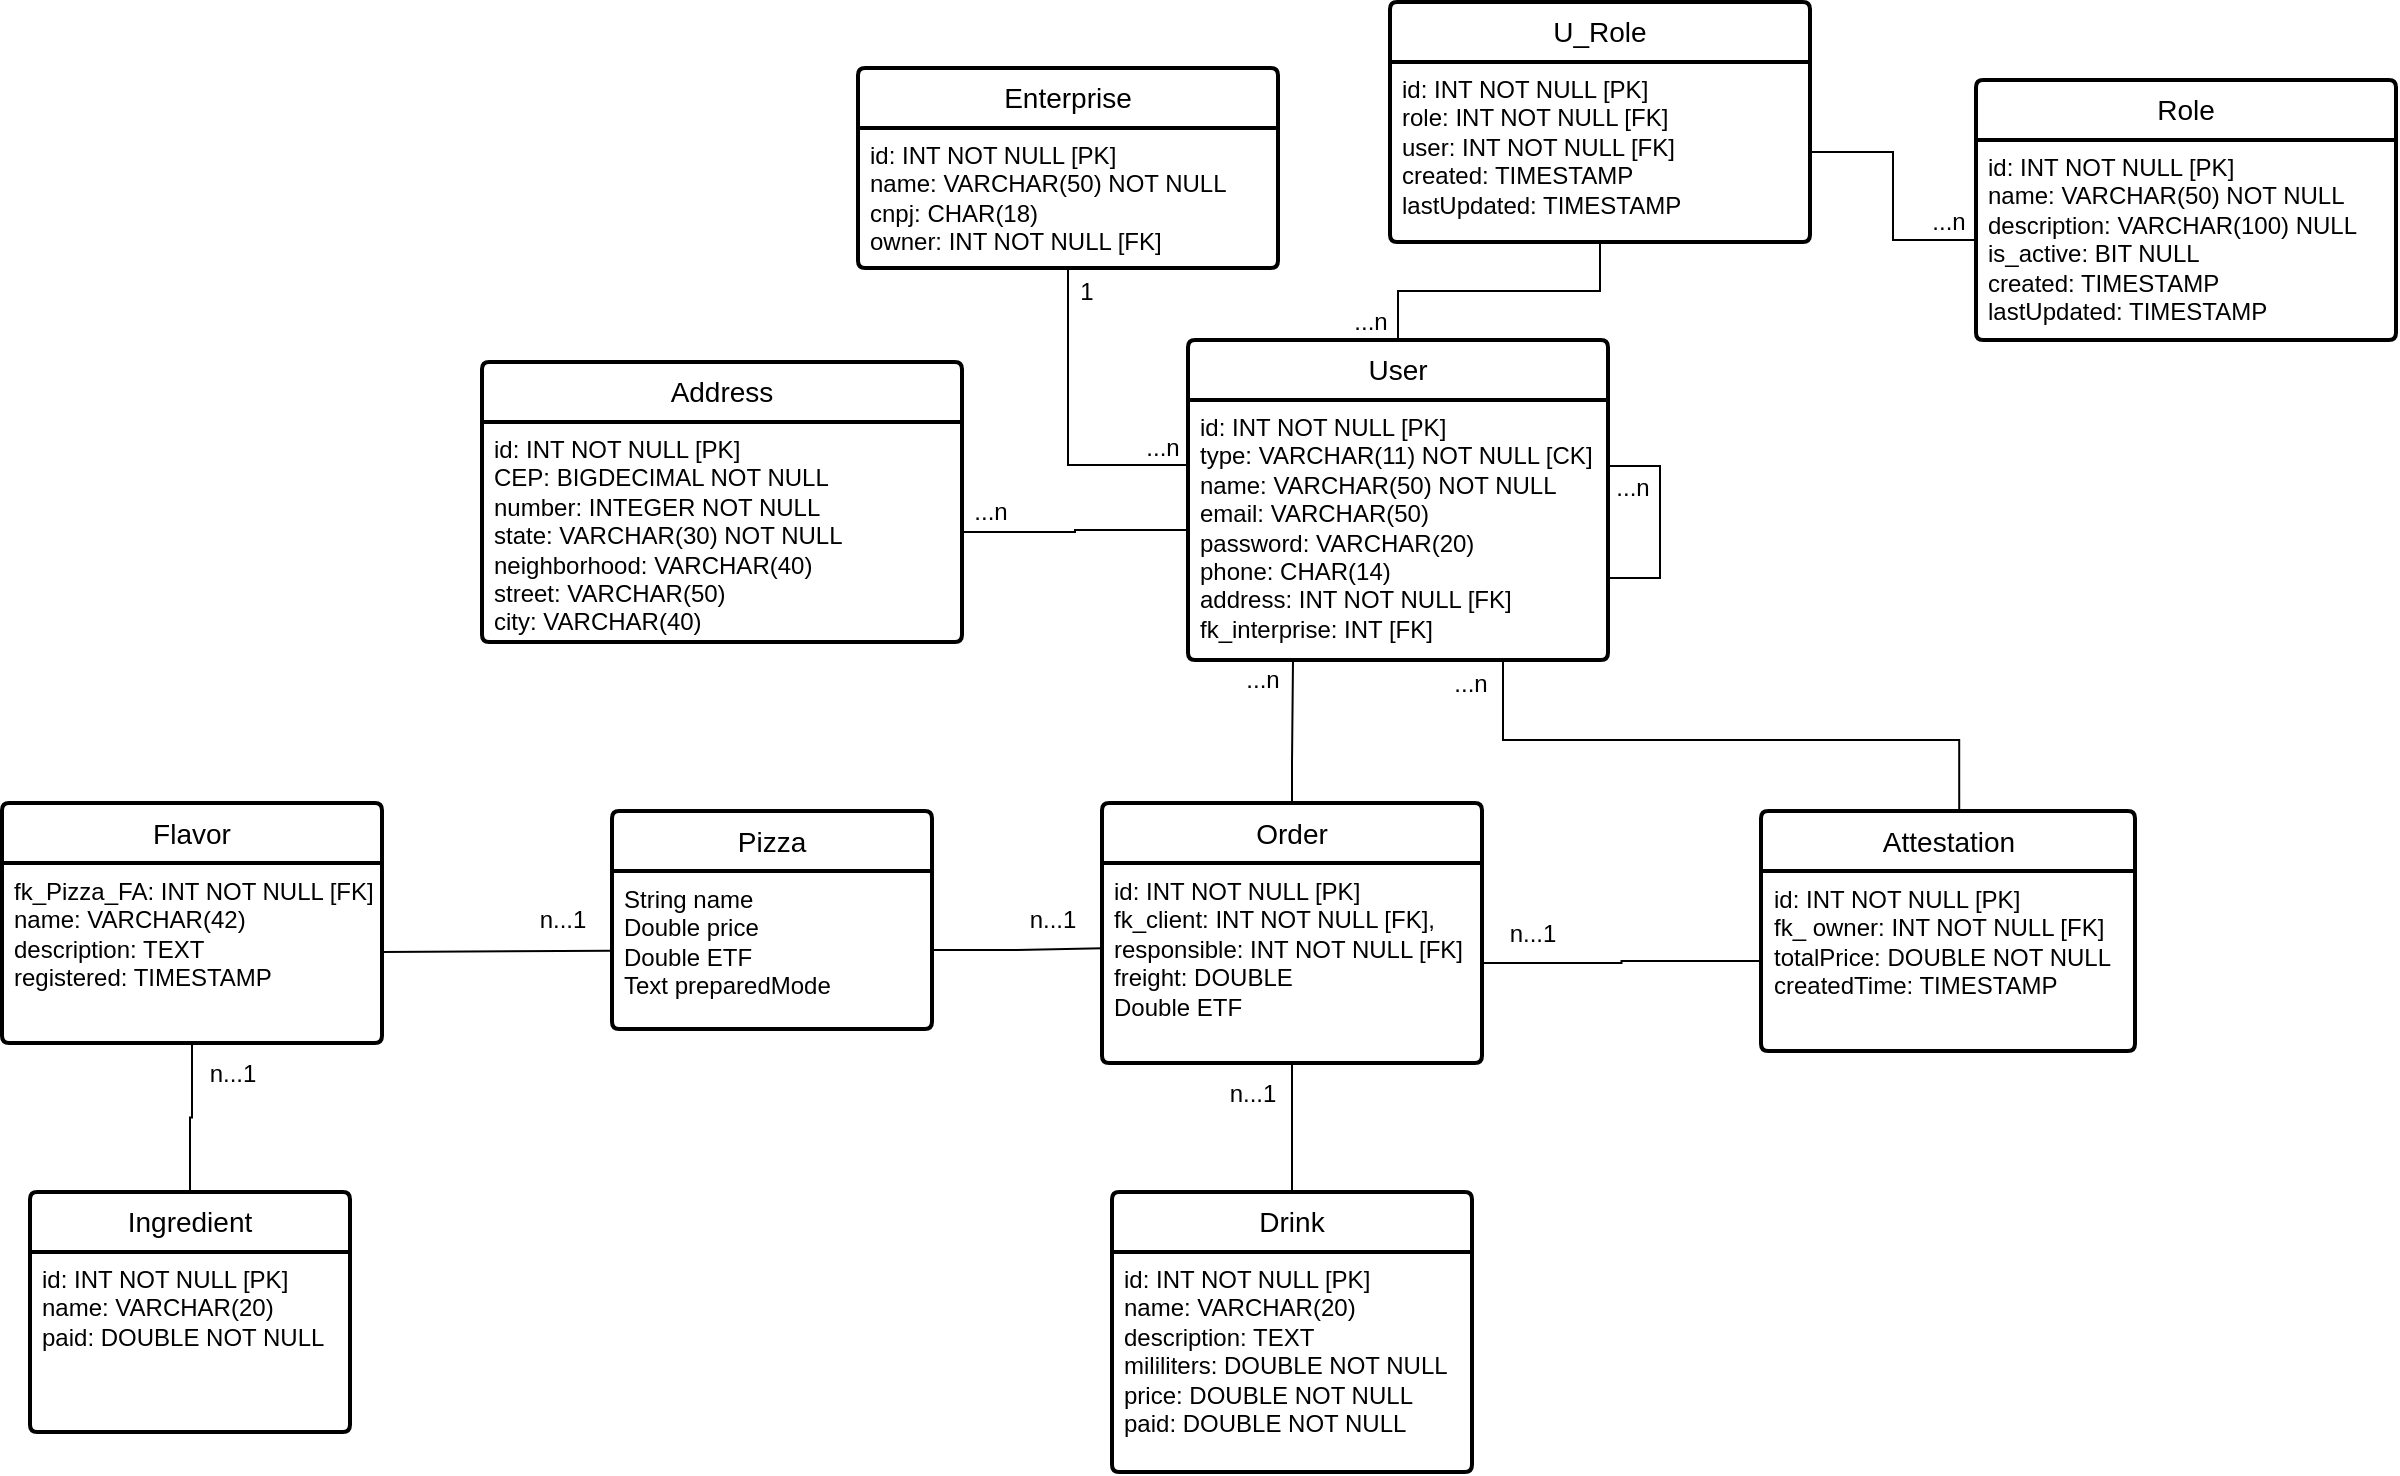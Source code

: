 <mxfile version="24.7.17">
  <diagram name="Sketch_2-DER" id="aQoRqaZT2SheD9bb61_-">
    <mxGraphModel dx="1687" dy="949" grid="1" gridSize="10" guides="1" tooltips="1" connect="1" arrows="1" fold="1" page="1" pageScale="1" pageWidth="1300" pageHeight="800" math="0" shadow="0">
      <root>
        <mxCell id="IYhFPf9mrqB7L1QwRumR-0" />
        <mxCell id="IYhFPf9mrqB7L1QwRumR-1" parent="IYhFPf9mrqB7L1QwRumR-0" />
        <mxCell id="IYhFPf9mrqB7L1QwRumR-2" value="n...1" style="text;html=1;align=center;verticalAlign=middle;resizable=0;points=[];autosize=1;strokeColor=none;fillColor=none;" parent="IYhFPf9mrqB7L1QwRumR-1" vertex="1">
          <mxGeometry x="543" y="455" width="50" height="30" as="geometry" />
        </mxCell>
        <mxCell id="IYhFPf9mrqB7L1QwRumR-5" style="edgeStyle=orthogonalEdgeStyle;rounded=0;orthogonalLoop=1;jettySize=auto;html=1;entryX=0.5;entryY=1;entryDx=0;entryDy=0;endArrow=none;endFill=0;" parent="IYhFPf9mrqB7L1QwRumR-1" source="IYhFPf9mrqB7L1QwRumR-6" target="IYhFPf9mrqB7L1QwRumR-79" edge="1">
          <mxGeometry relative="1" as="geometry" />
        </mxCell>
        <mxCell id="IYhFPf9mrqB7L1QwRumR-6" value="User" style="swimlane;childLayout=stackLayout;horizontal=1;startSize=30;horizontalStack=0;rounded=1;fontSize=14;fontStyle=0;strokeWidth=2;resizeParent=0;resizeLast=1;shadow=0;dashed=0;align=center;arcSize=4;whiteSpace=wrap;html=1;" parent="IYhFPf9mrqB7L1QwRumR-1" vertex="1">
          <mxGeometry x="636" y="180" width="210" height="160" as="geometry" />
        </mxCell>
        <mxCell id="IYhFPf9mrqB7L1QwRumR-7" value="&lt;div&gt;id: INT NOT NULL [PK]&lt;/div&gt;&lt;div&gt;&lt;span style=&quot;background-color: initial;&quot;&gt;type: VARCHAR(11) NOT NULL [CK]&lt;/span&gt;&lt;/div&gt;&lt;div&gt;&lt;span style=&quot;background-color: initial;&quot;&gt;name:&amp;nbsp;&lt;/span&gt;VARCHAR(50) NOT NULL&amp;nbsp;&lt;/div&gt;&lt;div&gt;email:&amp;nbsp;&lt;span style=&quot;background-color: initial;&quot;&gt;VARCHAR(50)&lt;/span&gt;&lt;/div&gt;&lt;div&gt;password:&amp;nbsp;&lt;span style=&quot;background-color: initial;&quot;&gt;VARCHAR(20)&lt;/span&gt;&lt;/div&gt;&lt;div&gt;phone: CHAR(14)&lt;/div&gt;&lt;div&gt;&lt;span style=&quot;background-color: initial;&quot;&gt;address: INT NOT NULL [FK]&lt;/span&gt;&lt;/div&gt;&lt;div&gt;fk_interprise: INT [FK]&amp;nbsp; &lt;br&gt;&lt;/div&gt;&lt;div&gt;&lt;br&gt;&lt;/div&gt;&lt;div&gt;&lt;span style=&quot;background-color: initial;&quot;&gt;&lt;br&gt;&lt;/span&gt;&lt;/div&gt;&lt;div&gt;&lt;br&gt;&lt;/div&gt;&lt;div&gt;&lt;br&gt;&lt;/div&gt;" style="align=left;strokeColor=none;fillColor=none;spacingLeft=4;fontSize=12;verticalAlign=top;resizable=0;rotatable=0;part=1;html=1;" parent="IYhFPf9mrqB7L1QwRumR-6" vertex="1">
          <mxGeometry y="30" width="210" height="130" as="geometry" />
        </mxCell>
        <mxCell id="IYhFPf9mrqB7L1QwRumR-8" style="edgeStyle=orthogonalEdgeStyle;rounded=0;orthogonalLoop=1;jettySize=auto;html=1;entryX=1;entryY=0.25;entryDx=0;entryDy=0;endArrow=none;endFill=0;endSize=12;exitX=0.999;exitY=0.596;exitDx=0;exitDy=0;exitPerimeter=0;" parent="IYhFPf9mrqB7L1QwRumR-6" source="IYhFPf9mrqB7L1QwRumR-7" target="IYhFPf9mrqB7L1QwRumR-7" edge="1">
          <mxGeometry relative="1" as="geometry">
            <mxPoint x="221" y="120" as="sourcePoint" />
            <Array as="points">
              <mxPoint x="236" y="119" />
              <mxPoint x="236" y="63" />
              <mxPoint x="210" y="63" />
            </Array>
          </mxGeometry>
        </mxCell>
        <mxCell id="IYhFPf9mrqB7L1QwRumR-9" value="Flavor" style="swimlane;childLayout=stackLayout;horizontal=1;startSize=30;horizontalStack=0;rounded=1;fontSize=14;fontStyle=0;strokeWidth=2;resizeParent=0;resizeLast=1;shadow=0;dashed=0;align=center;arcSize=4;whiteSpace=wrap;html=1;" parent="IYhFPf9mrqB7L1QwRumR-1" vertex="1">
          <mxGeometry x="43" y="411.5" width="190" height="120" as="geometry" />
        </mxCell>
        <mxCell id="IYhFPf9mrqB7L1QwRumR-10" value="&lt;div&gt;fk_Pizza_FA: INT NOT NULL [FK]&lt;br&gt;&lt;/div&gt;&lt;div&gt;name: VARCHAR(42)&lt;/div&gt;&lt;div&gt;&lt;span style=&quot;background-color: initial;&quot;&gt;description: TEXT&lt;/span&gt;&amp;nbsp;&lt;/div&gt;&lt;div&gt;registered: TIMESTAMP&amp;nbsp;&lt;/div&gt;" style="align=left;strokeColor=none;fillColor=none;spacingLeft=4;fontSize=12;verticalAlign=top;resizable=0;rotatable=0;part=1;html=1;" parent="IYhFPf9mrqB7L1QwRumR-9" vertex="1">
          <mxGeometry y="30" width="190" height="90" as="geometry" />
        </mxCell>
        <mxCell id="IYhFPf9mrqB7L1QwRumR-11" value="Pizza" style="swimlane;childLayout=stackLayout;horizontal=1;startSize=30;horizontalStack=0;rounded=1;fontSize=14;fontStyle=0;strokeWidth=2;resizeParent=0;resizeLast=1;shadow=0;dashed=0;align=center;arcSize=4;whiteSpace=wrap;html=1;" parent="IYhFPf9mrqB7L1QwRumR-1" vertex="1">
          <mxGeometry x="348" y="415.5" width="160" height="109" as="geometry" />
        </mxCell>
        <mxCell id="IYhFPf9mrqB7L1QwRumR-12" value="&lt;div&gt;String name&lt;/div&gt;&lt;div&gt;Double price&lt;span style=&quot;background-color: initial;&quot;&gt;&amp;nbsp;&lt;/span&gt;&lt;/div&gt;&lt;div&gt;Double&amp;nbsp;ETF&lt;/div&gt;&lt;div&gt;Text preparedMode&lt;/div&gt;" style="align=left;strokeColor=none;fillColor=none;spacingLeft=4;fontSize=12;verticalAlign=top;resizable=0;rotatable=0;part=1;html=1;" parent="IYhFPf9mrqB7L1QwRumR-11" vertex="1">
          <mxGeometry y="30" width="160" height="79" as="geometry" />
        </mxCell>
        <mxCell id="IYhFPf9mrqB7L1QwRumR-13" style="edgeStyle=orthogonalEdgeStyle;rounded=0;orthogonalLoop=1;jettySize=auto;html=1;endArrow=none;endFill=0;entryX=0.25;entryY=1;entryDx=0;entryDy=0;" parent="IYhFPf9mrqB7L1QwRumR-1" source="IYhFPf9mrqB7L1QwRumR-14" target="IYhFPf9mrqB7L1QwRumR-7" edge="1">
          <mxGeometry relative="1" as="geometry">
            <Array as="points">
              <mxPoint x="688" y="391" />
              <mxPoint x="689" y="391" />
            </Array>
            <mxPoint x="697" y="361" as="targetPoint" />
          </mxGeometry>
        </mxCell>
        <mxCell id="IYhFPf9mrqB7L1QwRumR-14" value="Ord&lt;span style=&quot;background-color: initial;&quot;&gt;er&lt;/span&gt;" style="swimlane;childLayout=stackLayout;horizontal=1;startSize=30;horizontalStack=0;rounded=1;fontSize=14;fontStyle=0;strokeWidth=2;resizeParent=0;resizeLast=1;shadow=0;dashed=0;align=center;arcSize=4;whiteSpace=wrap;html=1;" parent="IYhFPf9mrqB7L1QwRumR-1" vertex="1">
          <mxGeometry x="593" y="411.5" width="190" height="130" as="geometry" />
        </mxCell>
        <mxCell id="IYhFPf9mrqB7L1QwRumR-15" value="&lt;div&gt;id: INT NOT NULL [PK]&lt;/div&gt;fk_client: INT NOT NULL [FK],&lt;br&gt;&lt;div&gt;&lt;span style=&quot;background-color: initial;&quot;&gt;responsible:&amp;nbsp;&lt;/span&gt;INT NOT NULL [FK]&lt;/div&gt;&lt;div&gt;&lt;span style=&quot;background-color: initial;&quot;&gt;freight:&amp;nbsp;&lt;/span&gt;DOUBLE &lt;br&gt;&lt;/div&gt;&lt;div&gt;Double ETF&lt;br&gt;&lt;/div&gt;" style="align=left;strokeColor=none;fillColor=none;spacingLeft=4;fontSize=12;verticalAlign=top;resizable=0;rotatable=0;part=1;html=1;" parent="IYhFPf9mrqB7L1QwRumR-14" vertex="1">
          <mxGeometry y="30" width="190" height="100" as="geometry" />
        </mxCell>
        <mxCell id="IYhFPf9mrqB7L1QwRumR-16" value="Address" style="swimlane;childLayout=stackLayout;horizontal=1;startSize=30;horizontalStack=0;rounded=1;fontSize=14;fontStyle=0;strokeWidth=2;resizeParent=0;resizeLast=1;shadow=0;dashed=0;align=center;arcSize=4;whiteSpace=wrap;html=1;" parent="IYhFPf9mrqB7L1QwRumR-1" vertex="1">
          <mxGeometry x="283" y="191" width="240" height="140" as="geometry" />
        </mxCell>
        <mxCell id="IYhFPf9mrqB7L1QwRumR-17" value="&lt;div&gt;id: INT NOT NULL [PK]&lt;/div&gt;CEP: BIGDECIMAL NOT NULL&lt;div&gt;number: INTEGER NOT NULL&lt;/div&gt;&lt;div&gt;state: VARCHAR(30) NOT NULL&lt;br&gt;&lt;/div&gt;&lt;div&gt;neighborhood: VARCHAR(40)&lt;/div&gt;&lt;div&gt;street: VARCHAR(50)&lt;/div&gt;&lt;div&gt;&lt;span style=&quot;background-color: initial;&quot;&gt;city:&amp;nbsp;&lt;/span&gt;VARCHAR(40)&amp;nbsp;&lt;/div&gt;" style="align=left;strokeColor=none;fillColor=none;spacingLeft=4;fontSize=12;verticalAlign=top;resizable=0;rotatable=0;part=1;html=1;" parent="IYhFPf9mrqB7L1QwRumR-16" vertex="1">
          <mxGeometry y="30" width="240" height="110" as="geometry" />
        </mxCell>
        <mxCell id="IYhFPf9mrqB7L1QwRumR-18" style="edgeStyle=orthogonalEdgeStyle;rounded=0;orthogonalLoop=1;jettySize=auto;html=1;exitX=0.53;exitY=0.006;exitDx=0;exitDy=0;endArrow=none;endFill=0;endSize=12;entryX=0.75;entryY=1;entryDx=0;entryDy=0;exitPerimeter=0;" parent="IYhFPf9mrqB7L1QwRumR-1" source="IYhFPf9mrqB7L1QwRumR-19" target="IYhFPf9mrqB7L1QwRumR-7" edge="1">
          <mxGeometry relative="1" as="geometry">
            <Array as="points">
              <mxPoint x="1022" y="380" />
              <mxPoint x="793" y="380" />
            </Array>
          </mxGeometry>
        </mxCell>
        <mxCell id="IYhFPf9mrqB7L1QwRumR-19" value="Attestation" style="swimlane;childLayout=stackLayout;horizontal=1;startSize=30;horizontalStack=0;rounded=1;fontSize=14;fontStyle=0;strokeWidth=2;resizeParent=0;resizeLast=1;shadow=0;dashed=0;align=center;arcSize=4;whiteSpace=wrap;html=1;" parent="IYhFPf9mrqB7L1QwRumR-1" vertex="1">
          <mxGeometry x="922.5" y="415.5" width="187" height="120" as="geometry" />
        </mxCell>
        <mxCell id="IYhFPf9mrqB7L1QwRumR-20" value="&lt;div&gt;id: INT NOT NULL [PK]&lt;/div&gt;&lt;div&gt;&lt;div&gt;&lt;span style=&quot;background-color: initial;&quot;&gt;fk_ owner: INT NOT NULL [FK]&lt;/span&gt;&lt;/div&gt;&lt;/div&gt;&lt;div&gt;&lt;span style=&quot;background-color: initial;&quot;&gt;totalPrice:&amp;nbsp;&lt;/span&gt;DOUBLE NOT NULL&lt;br&gt;&lt;/div&gt;&lt;div&gt;createdTime: TIMESTAMP&lt;/div&gt;&lt;div&gt;&lt;br&gt;&lt;/div&gt;" style="align=left;strokeColor=none;fillColor=none;spacingLeft=4;fontSize=12;verticalAlign=top;resizable=0;rotatable=0;part=1;html=1;" parent="IYhFPf9mrqB7L1QwRumR-19" vertex="1">
          <mxGeometry y="30" width="187" height="90" as="geometry" />
        </mxCell>
        <mxCell id="IYhFPf9mrqB7L1QwRumR-21" style="edgeStyle=orthogonalEdgeStyle;rounded=0;orthogonalLoop=1;jettySize=auto;html=1;endArrow=none;endFill=0;endSize=12;" parent="IYhFPf9mrqB7L1QwRumR-1" source="IYhFPf9mrqB7L1QwRumR-7" target="IYhFPf9mrqB7L1QwRumR-17" edge="1">
          <mxGeometry relative="1" as="geometry" />
        </mxCell>
        <mxCell id="1SV123-VRJGzfU0vfcqb-8" style="edgeStyle=orthogonalEdgeStyle;rounded=0;orthogonalLoop=1;jettySize=auto;html=1;fontSize=12;startSize=8;endSize=8;endArrow=none;endFill=0;" edge="1" parent="IYhFPf9mrqB7L1QwRumR-1" source="IYhFPf9mrqB7L1QwRumR-23" target="IYhFPf9mrqB7L1QwRumR-15">
          <mxGeometry relative="1" as="geometry" />
        </mxCell>
        <mxCell id="IYhFPf9mrqB7L1QwRumR-23" value="Drink" style="swimlane;childLayout=stackLayout;horizontal=1;startSize=30;horizontalStack=0;rounded=1;fontSize=14;fontStyle=0;strokeWidth=2;resizeParent=0;resizeLast=1;shadow=0;dashed=0;align=center;arcSize=4;whiteSpace=wrap;html=1;" parent="IYhFPf9mrqB7L1QwRumR-1" vertex="1">
          <mxGeometry x="598" y="606" width="180" height="140" as="geometry" />
        </mxCell>
        <mxCell id="IYhFPf9mrqB7L1QwRumR-24" value="&lt;div&gt;id: INT NOT NULL [PK]&lt;/div&gt;name: VARCHAR(20)&amp;nbsp;&lt;div&gt;description: TEXT&lt;br&gt;&lt;div&gt;mililiters: DOUBLE NOT NULL&lt;br&gt;&lt;div&gt;price: DOUBLE NOT NULL&lt;br&gt;paid: DOUBLE NOT NULL&lt;/div&gt;&lt;/div&gt;&lt;/div&gt;" style="align=left;strokeColor=none;fillColor=none;spacingLeft=4;fontSize=12;verticalAlign=top;resizable=0;rotatable=0;part=1;html=1;" parent="IYhFPf9mrqB7L1QwRumR-23" vertex="1">
          <mxGeometry y="30" width="180" height="110" as="geometry" />
        </mxCell>
        <mxCell id="1SV123-VRJGzfU0vfcqb-6" style="edgeStyle=orthogonalEdgeStyle;rounded=0;orthogonalLoop=1;jettySize=auto;html=1;entryX=0.5;entryY=1;entryDx=0;entryDy=0;fontSize=12;startSize=8;endSize=8;endArrow=none;endFill=0;" edge="1" parent="IYhFPf9mrqB7L1QwRumR-1" source="IYhFPf9mrqB7L1QwRumR-27" target="IYhFPf9mrqB7L1QwRumR-10">
          <mxGeometry relative="1" as="geometry" />
        </mxCell>
        <mxCell id="IYhFPf9mrqB7L1QwRumR-27" value="Ingredient" style="swimlane;childLayout=stackLayout;horizontal=1;startSize=30;horizontalStack=0;rounded=1;fontSize=14;fontStyle=0;strokeWidth=2;resizeParent=0;resizeLast=1;shadow=0;dashed=0;align=center;arcSize=4;whiteSpace=wrap;html=1;" parent="IYhFPf9mrqB7L1QwRumR-1" vertex="1">
          <mxGeometry x="57" y="606" width="160" height="120" as="geometry" />
        </mxCell>
        <mxCell id="IYhFPf9mrqB7L1QwRumR-28" value="&lt;div&gt;id: INT NOT NULL [PK]&lt;/div&gt;&lt;div&gt;name: VARCHAR(20)&lt;/div&gt;&lt;div&gt;paid: DOUBLE NOT NULL&amp;nbsp;&lt;br&gt;&lt;/div&gt;" style="align=left;strokeColor=none;fillColor=none;spacingLeft=4;fontSize=12;verticalAlign=top;resizable=0;rotatable=0;part=1;html=1;" parent="IYhFPf9mrqB7L1QwRumR-27" vertex="1">
          <mxGeometry y="30" width="160" height="90" as="geometry" />
        </mxCell>
        <mxCell id="IYhFPf9mrqB7L1QwRumR-55" style="edgeStyle=orthogonalEdgeStyle;rounded=0;orthogonalLoop=1;jettySize=auto;html=1;endArrow=none;endFill=0;entryX=0.002;entryY=0.426;entryDx=0;entryDy=0;entryPerimeter=0;" parent="IYhFPf9mrqB7L1QwRumR-1" source="IYhFPf9mrqB7L1QwRumR-12" target="IYhFPf9mrqB7L1QwRumR-15" edge="1">
          <mxGeometry relative="1" as="geometry">
            <mxPoint x="313" y="491.471" as="targetPoint" />
          </mxGeometry>
        </mxCell>
        <mxCell id="IYhFPf9mrqB7L1QwRumR-61" value="...&lt;span style=&quot;background-color: initial;&quot;&gt;n&lt;/span&gt;" style="text;html=1;align=center;verticalAlign=middle;resizable=0;points=[];autosize=1;strokeColor=none;fillColor=none;" parent="IYhFPf9mrqB7L1QwRumR-1" vertex="1">
          <mxGeometry x="517" y="251" width="40" height="30" as="geometry" />
        </mxCell>
        <mxCell id="IYhFPf9mrqB7L1QwRumR-62" value="...&lt;span style=&quot;background-color: initial;&quot;&gt;n&lt;/span&gt;" style="text;html=1;align=center;verticalAlign=middle;resizable=0;points=[];autosize=1;strokeColor=none;fillColor=none;" parent="IYhFPf9mrqB7L1QwRumR-1" vertex="1">
          <mxGeometry x="838" y="239" width="40" height="30" as="geometry" />
        </mxCell>
        <mxCell id="IYhFPf9mrqB7L1QwRumR-63" value="...&lt;span style=&quot;background-color: initial;&quot;&gt;n&lt;/span&gt;" style="text;html=1;align=center;verticalAlign=middle;resizable=0;points=[];autosize=1;strokeColor=none;fillColor=none;" parent="IYhFPf9mrqB7L1QwRumR-1" vertex="1">
          <mxGeometry x="653" y="335" width="40" height="30" as="geometry" />
        </mxCell>
        <mxCell id="IYhFPf9mrqB7L1QwRumR-64" value="...&lt;span style=&quot;background-color: initial;&quot;&gt;n&lt;/span&gt;" style="text;html=1;align=center;verticalAlign=middle;resizable=0;points=[];autosize=1;strokeColor=none;fillColor=none;" parent="IYhFPf9mrqB7L1QwRumR-1" vertex="1">
          <mxGeometry x="757" y="337" width="40" height="30" as="geometry" />
        </mxCell>
        <mxCell id="IYhFPf9mrqB7L1QwRumR-69" value="n...1" style="text;html=1;align=center;verticalAlign=middle;resizable=0;points=[];autosize=1;strokeColor=none;fillColor=none;" parent="IYhFPf9mrqB7L1QwRumR-1" vertex="1">
          <mxGeometry x="783" y="461.5" width="50" height="30" as="geometry" />
        </mxCell>
        <mxCell id="IYhFPf9mrqB7L1QwRumR-71" value="Enterprise" style="swimlane;childLayout=stackLayout;horizontal=1;startSize=30;horizontalStack=0;rounded=1;fontSize=14;fontStyle=0;strokeWidth=2;resizeParent=0;resizeLast=1;shadow=0;dashed=0;align=center;arcSize=4;whiteSpace=wrap;html=1;" parent="IYhFPf9mrqB7L1QwRumR-1" vertex="1">
          <mxGeometry x="471" y="44" width="210" height="100" as="geometry" />
        </mxCell>
        <mxCell id="IYhFPf9mrqB7L1QwRumR-72" value="&lt;div&gt;id: INT NOT NULL [PK]&lt;/div&gt;&lt;div&gt;&lt;span style=&quot;background-color: initial;&quot;&gt;name:&amp;nbsp;&lt;/span&gt;VARCHAR(50) NOT NULL&amp;nbsp;&lt;/div&gt;&lt;div&gt;cnpj: &lt;span style=&quot;background-color: initial;&quot;&gt;CHAR(18)&lt;/span&gt;&lt;/div&gt;&lt;div&gt;&lt;span style=&quot;background-color: initial;&quot;&gt;owner: INT NOT NULL [FK]&lt;br&gt;&lt;/span&gt;&lt;/div&gt;" style="align=left;strokeColor=none;fillColor=none;spacingLeft=4;fontSize=12;verticalAlign=top;resizable=0;rotatable=0;part=1;html=1;" parent="IYhFPf9mrqB7L1QwRumR-71" vertex="1">
          <mxGeometry y="30" width="210" height="70" as="geometry" />
        </mxCell>
        <mxCell id="IYhFPf9mrqB7L1QwRumR-73" style="edgeStyle=orthogonalEdgeStyle;rounded=0;orthogonalLoop=1;jettySize=auto;html=1;entryX=0;entryY=0.25;entryDx=0;entryDy=0;endArrow=none;endFill=0;" parent="IYhFPf9mrqB7L1QwRumR-1" source="IYhFPf9mrqB7L1QwRumR-72" target="IYhFPf9mrqB7L1QwRumR-7" edge="1">
          <mxGeometry relative="1" as="geometry" />
        </mxCell>
        <mxCell id="IYhFPf9mrqB7L1QwRumR-74" value="...&lt;span style=&quot;background-color: initial;&quot;&gt;n&lt;/span&gt;" style="text;html=1;align=center;verticalAlign=middle;resizable=0;points=[];autosize=1;strokeColor=none;fillColor=none;" parent="IYhFPf9mrqB7L1QwRumR-1" vertex="1">
          <mxGeometry x="603" y="219" width="40" height="30" as="geometry" />
        </mxCell>
        <mxCell id="IYhFPf9mrqB7L1QwRumR-75" value="1" style="text;html=1;align=center;verticalAlign=middle;resizable=0;points=[];autosize=1;strokeColor=none;fillColor=none;" parent="IYhFPf9mrqB7L1QwRumR-1" vertex="1">
          <mxGeometry x="570" y="141" width="30" height="30" as="geometry" />
        </mxCell>
        <mxCell id="IYhFPf9mrqB7L1QwRumR-76" value="Role" style="swimlane;childLayout=stackLayout;horizontal=1;startSize=30;horizontalStack=0;rounded=1;fontSize=14;fontStyle=0;strokeWidth=2;resizeParent=0;resizeLast=1;shadow=0;dashed=0;align=center;arcSize=4;whiteSpace=wrap;html=1;" parent="IYhFPf9mrqB7L1QwRumR-1" vertex="1">
          <mxGeometry x="1030" y="50" width="210" height="130" as="geometry" />
        </mxCell>
        <mxCell id="IYhFPf9mrqB7L1QwRumR-77" value="&lt;div&gt;id: INT NOT NULL [PK]&lt;/div&gt;&lt;div&gt;&lt;span style=&quot;background-color: initial;&quot;&gt;name:&amp;nbsp;&lt;/span&gt;VARCHAR(50) NOT NULL&amp;nbsp;&lt;/div&gt;&lt;div&gt;description: VARCHAR(100) NULL&lt;/div&gt;&lt;div&gt;&lt;div&gt;is_active: BIT NULL&amp;nbsp;&lt;/div&gt;&lt;div&gt;created: TIMESTAMP&lt;/div&gt;&lt;div&gt;lastUpdated: TIMESTAMP&lt;/div&gt;&lt;/div&gt;" style="align=left;strokeColor=none;fillColor=none;spacingLeft=4;fontSize=12;verticalAlign=top;resizable=0;rotatable=0;part=1;html=1;" parent="IYhFPf9mrqB7L1QwRumR-76" vertex="1">
          <mxGeometry y="30" width="210" height="100" as="geometry" />
        </mxCell>
        <mxCell id="IYhFPf9mrqB7L1QwRumR-78" value="U_Role" style="swimlane;childLayout=stackLayout;horizontal=1;startSize=30;horizontalStack=0;rounded=1;fontSize=14;fontStyle=0;strokeWidth=2;resizeParent=0;resizeLast=1;shadow=0;dashed=0;align=center;arcSize=4;whiteSpace=wrap;html=1;" parent="IYhFPf9mrqB7L1QwRumR-1" vertex="1">
          <mxGeometry x="737" y="11" width="210" height="120" as="geometry" />
        </mxCell>
        <mxCell id="IYhFPf9mrqB7L1QwRumR-79" value="&lt;div&gt;id: INT NOT NULL [PK]&lt;/div&gt;&lt;div&gt;&lt;span style=&quot;background-color: initial;&quot;&gt;role:&amp;nbsp;&lt;/span&gt;INT NOT NULL [FK]&amp;nbsp;&lt;/div&gt;&lt;div&gt;user: INT NOT NULL [FK]&lt;/div&gt;&lt;div&gt;&lt;div&gt;&lt;span style=&quot;background-color: initial;&quot;&gt;created: TIMESTAMP&lt;/span&gt;&lt;/div&gt;&lt;div&gt;&lt;span style=&quot;background-color: initial;&quot;&gt;lastUpdated: TIMESTAMP&lt;/span&gt;&lt;br&gt;&lt;/div&gt;&lt;/div&gt;" style="align=left;strokeColor=none;fillColor=none;spacingLeft=4;fontSize=12;verticalAlign=top;resizable=0;rotatable=0;part=1;html=1;" parent="IYhFPf9mrqB7L1QwRumR-78" vertex="1">
          <mxGeometry y="30" width="210" height="90" as="geometry" />
        </mxCell>
        <mxCell id="IYhFPf9mrqB7L1QwRumR-80" value="...&lt;span style=&quot;background-color: initial;&quot;&gt;n&lt;/span&gt;" style="text;html=1;align=center;verticalAlign=middle;resizable=0;points=[];autosize=1;strokeColor=none;fillColor=none;" parent="IYhFPf9mrqB7L1QwRumR-1" vertex="1">
          <mxGeometry x="707" y="156" width="40" height="30" as="geometry" />
        </mxCell>
        <mxCell id="IYhFPf9mrqB7L1QwRumR-81" style="edgeStyle=orthogonalEdgeStyle;rounded=0;orthogonalLoop=1;jettySize=auto;html=1;endArrow=none;endFill=0;" parent="IYhFPf9mrqB7L1QwRumR-1" source="IYhFPf9mrqB7L1QwRumR-79" target="IYhFPf9mrqB7L1QwRumR-77" edge="1">
          <mxGeometry relative="1" as="geometry" />
        </mxCell>
        <mxCell id="IYhFPf9mrqB7L1QwRumR-82" value="...&lt;span style=&quot;background-color: initial;&quot;&gt;n&lt;/span&gt;" style="text;html=1;align=center;verticalAlign=middle;resizable=0;points=[];autosize=1;strokeColor=none;fillColor=none;" parent="IYhFPf9mrqB7L1QwRumR-1" vertex="1">
          <mxGeometry x="996" y="106" width="40" height="30" as="geometry" />
        </mxCell>
        <mxCell id="1SV123-VRJGzfU0vfcqb-4" style="edgeStyle=none;curved=1;rounded=0;orthogonalLoop=1;jettySize=auto;html=1;fontSize=12;startSize=8;endSize=8;endArrow=none;endFill=0;" edge="1" parent="IYhFPf9mrqB7L1QwRumR-1" source="IYhFPf9mrqB7L1QwRumR-10" target="IYhFPf9mrqB7L1QwRumR-12">
          <mxGeometry relative="1" as="geometry" />
        </mxCell>
        <mxCell id="1SV123-VRJGzfU0vfcqb-5" value="n...1" style="text;html=1;align=center;verticalAlign=middle;resizable=0;points=[];autosize=1;strokeColor=none;fillColor=none;" vertex="1" parent="IYhFPf9mrqB7L1QwRumR-1">
          <mxGeometry x="298" y="455" width="50" height="30" as="geometry" />
        </mxCell>
        <mxCell id="1SV123-VRJGzfU0vfcqb-7" value="n...1" style="text;html=1;align=center;verticalAlign=middle;resizable=0;points=[];autosize=1;strokeColor=none;fillColor=none;" vertex="1" parent="IYhFPf9mrqB7L1QwRumR-1">
          <mxGeometry x="133" y="531.5" width="50" height="30" as="geometry" />
        </mxCell>
        <mxCell id="1SV123-VRJGzfU0vfcqb-9" value="n...1" style="text;html=1;align=center;verticalAlign=middle;resizable=0;points=[];autosize=1;strokeColor=none;fillColor=none;" vertex="1" parent="IYhFPf9mrqB7L1QwRumR-1">
          <mxGeometry x="643" y="541.5" width="50" height="30" as="geometry" />
        </mxCell>
        <mxCell id="1SV123-VRJGzfU0vfcqb-10" style="edgeStyle=orthogonalEdgeStyle;rounded=0;orthogonalLoop=1;jettySize=auto;html=1;entryX=1;entryY=0.5;entryDx=0;entryDy=0;fontSize=12;startSize=8;endSize=8;endArrow=none;endFill=0;" edge="1" parent="IYhFPf9mrqB7L1QwRumR-1" source="IYhFPf9mrqB7L1QwRumR-20" target="IYhFPf9mrqB7L1QwRumR-15">
          <mxGeometry relative="1" as="geometry" />
        </mxCell>
      </root>
    </mxGraphModel>
  </diagram>
</mxfile>
